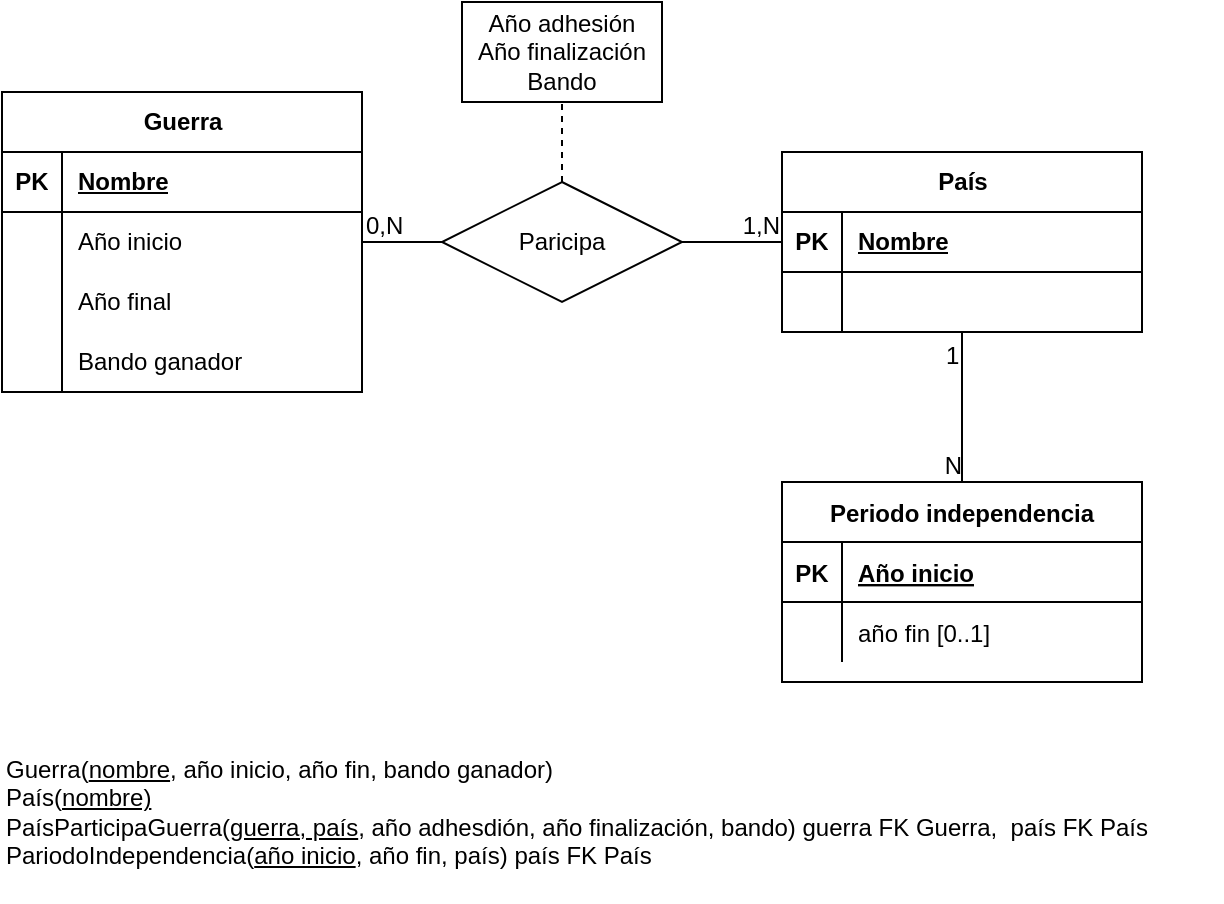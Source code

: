 <mxfile version="20.3.0" type="device"><diagram name="Pàgina-1" id="vfJAssFn5HT8gaMin5XS"><mxGraphModel dx="1108" dy="553" grid="1" gridSize="10" guides="1" tooltips="1" connect="1" arrows="1" fold="1" page="1" pageScale="1" pageWidth="827" pageHeight="1169" math="0" shadow="0"><root><mxCell id="0"/><mxCell id="1" parent="0"/><mxCell id="yTHMUWBP9qsbDvrh_R-C-1" value="Guerra" style="shape=table;startSize=30;container=1;collapsible=1;childLayout=tableLayout;fixedRows=1;rowLines=0;fontStyle=1;align=center;resizeLast=1;html=1;" parent="1" vertex="1"><mxGeometry x="60" y="85" width="180" height="150" as="geometry"/></mxCell><mxCell id="yTHMUWBP9qsbDvrh_R-C-2" value="" style="shape=tableRow;horizontal=0;startSize=0;swimlaneHead=0;swimlaneBody=0;fillColor=none;collapsible=0;dropTarget=0;points=[[0,0.5],[1,0.5]];portConstraint=eastwest;top=0;left=0;right=0;bottom=1;" parent="yTHMUWBP9qsbDvrh_R-C-1" vertex="1"><mxGeometry y="30" width="180" height="30" as="geometry"/></mxCell><mxCell id="yTHMUWBP9qsbDvrh_R-C-3" value="PK" style="shape=partialRectangle;connectable=0;fillColor=none;top=0;left=0;bottom=0;right=0;fontStyle=1;overflow=hidden;whiteSpace=wrap;html=1;" parent="yTHMUWBP9qsbDvrh_R-C-2" vertex="1"><mxGeometry width="30" height="30" as="geometry"><mxRectangle width="30" height="30" as="alternateBounds"/></mxGeometry></mxCell><mxCell id="yTHMUWBP9qsbDvrh_R-C-4" value="Nombre" style="shape=partialRectangle;connectable=0;fillColor=none;top=0;left=0;bottom=0;right=0;align=left;spacingLeft=6;fontStyle=5;overflow=hidden;whiteSpace=wrap;html=1;" parent="yTHMUWBP9qsbDvrh_R-C-2" vertex="1"><mxGeometry x="30" width="150" height="30" as="geometry"><mxRectangle width="150" height="30" as="alternateBounds"/></mxGeometry></mxCell><mxCell id="yTHMUWBP9qsbDvrh_R-C-5" value="" style="shape=tableRow;horizontal=0;startSize=0;swimlaneHead=0;swimlaneBody=0;fillColor=none;collapsible=0;dropTarget=0;points=[[0,0.5],[1,0.5]];portConstraint=eastwest;top=0;left=0;right=0;bottom=0;" parent="yTHMUWBP9qsbDvrh_R-C-1" vertex="1"><mxGeometry y="60" width="180" height="30" as="geometry"/></mxCell><mxCell id="yTHMUWBP9qsbDvrh_R-C-6" value="" style="shape=partialRectangle;connectable=0;fillColor=none;top=0;left=0;bottom=0;right=0;editable=1;overflow=hidden;whiteSpace=wrap;html=1;" parent="yTHMUWBP9qsbDvrh_R-C-5" vertex="1"><mxGeometry width="30" height="30" as="geometry"><mxRectangle width="30" height="30" as="alternateBounds"/></mxGeometry></mxCell><mxCell id="yTHMUWBP9qsbDvrh_R-C-7" value="Año inicio" style="shape=partialRectangle;connectable=0;fillColor=none;top=0;left=0;bottom=0;right=0;align=left;spacingLeft=6;overflow=hidden;whiteSpace=wrap;html=1;" parent="yTHMUWBP9qsbDvrh_R-C-5" vertex="1"><mxGeometry x="30" width="150" height="30" as="geometry"><mxRectangle width="150" height="30" as="alternateBounds"/></mxGeometry></mxCell><mxCell id="yTHMUWBP9qsbDvrh_R-C-8" value="" style="shape=tableRow;horizontal=0;startSize=0;swimlaneHead=0;swimlaneBody=0;fillColor=none;collapsible=0;dropTarget=0;points=[[0,0.5],[1,0.5]];portConstraint=eastwest;top=0;left=0;right=0;bottom=0;" parent="yTHMUWBP9qsbDvrh_R-C-1" vertex="1"><mxGeometry y="90" width="180" height="30" as="geometry"/></mxCell><mxCell id="yTHMUWBP9qsbDvrh_R-C-9" value="" style="shape=partialRectangle;connectable=0;fillColor=none;top=0;left=0;bottom=0;right=0;editable=1;overflow=hidden;whiteSpace=wrap;html=1;" parent="yTHMUWBP9qsbDvrh_R-C-8" vertex="1"><mxGeometry width="30" height="30" as="geometry"><mxRectangle width="30" height="30" as="alternateBounds"/></mxGeometry></mxCell><mxCell id="yTHMUWBP9qsbDvrh_R-C-10" value="Año final" style="shape=partialRectangle;connectable=0;fillColor=none;top=0;left=0;bottom=0;right=0;align=left;spacingLeft=6;overflow=hidden;whiteSpace=wrap;html=1;" parent="yTHMUWBP9qsbDvrh_R-C-8" vertex="1"><mxGeometry x="30" width="150" height="30" as="geometry"><mxRectangle width="150" height="30" as="alternateBounds"/></mxGeometry></mxCell><mxCell id="yTHMUWBP9qsbDvrh_R-C-11" value="" style="shape=tableRow;horizontal=0;startSize=0;swimlaneHead=0;swimlaneBody=0;fillColor=none;collapsible=0;dropTarget=0;points=[[0,0.5],[1,0.5]];portConstraint=eastwest;top=0;left=0;right=0;bottom=0;" parent="yTHMUWBP9qsbDvrh_R-C-1" vertex="1"><mxGeometry y="120" width="180" height="30" as="geometry"/></mxCell><mxCell id="yTHMUWBP9qsbDvrh_R-C-12" value="" style="shape=partialRectangle;connectable=0;fillColor=none;top=0;left=0;bottom=0;right=0;editable=1;overflow=hidden;whiteSpace=wrap;html=1;" parent="yTHMUWBP9qsbDvrh_R-C-11" vertex="1"><mxGeometry width="30" height="30" as="geometry"><mxRectangle width="30" height="30" as="alternateBounds"/></mxGeometry></mxCell><mxCell id="yTHMUWBP9qsbDvrh_R-C-13" value="Bando ganador" style="shape=partialRectangle;connectable=0;fillColor=none;top=0;left=0;bottom=0;right=0;align=left;spacingLeft=6;overflow=hidden;whiteSpace=wrap;html=1;" parent="yTHMUWBP9qsbDvrh_R-C-11" vertex="1"><mxGeometry x="30" width="150" height="30" as="geometry"><mxRectangle width="150" height="30" as="alternateBounds"/></mxGeometry></mxCell><mxCell id="yTHMUWBP9qsbDvrh_R-C-14" value="País" style="shape=table;startSize=30;container=1;collapsible=1;childLayout=tableLayout;fixedRows=1;rowLines=0;fontStyle=1;align=center;resizeLast=1;html=1;" parent="1" vertex="1"><mxGeometry x="450" y="115" width="180" height="90" as="geometry"/></mxCell><mxCell id="yTHMUWBP9qsbDvrh_R-C-15" value="" style="shape=tableRow;horizontal=0;startSize=0;swimlaneHead=0;swimlaneBody=0;fillColor=none;collapsible=0;dropTarget=0;points=[[0,0.5],[1,0.5]];portConstraint=eastwest;top=0;left=0;right=0;bottom=1;" parent="yTHMUWBP9qsbDvrh_R-C-14" vertex="1"><mxGeometry y="30" width="180" height="30" as="geometry"/></mxCell><mxCell id="yTHMUWBP9qsbDvrh_R-C-16" value="PK" style="shape=partialRectangle;connectable=0;fillColor=none;top=0;left=0;bottom=0;right=0;fontStyle=1;overflow=hidden;whiteSpace=wrap;html=1;" parent="yTHMUWBP9qsbDvrh_R-C-15" vertex="1"><mxGeometry width="30" height="30" as="geometry"><mxRectangle width="30" height="30" as="alternateBounds"/></mxGeometry></mxCell><mxCell id="yTHMUWBP9qsbDvrh_R-C-17" value="Nombre" style="shape=partialRectangle;connectable=0;fillColor=none;top=0;left=0;bottom=0;right=0;align=left;spacingLeft=6;fontStyle=5;overflow=hidden;whiteSpace=wrap;html=1;" parent="yTHMUWBP9qsbDvrh_R-C-15" vertex="1"><mxGeometry x="30" width="150" height="30" as="geometry"><mxRectangle width="150" height="30" as="alternateBounds"/></mxGeometry></mxCell><mxCell id="yTHMUWBP9qsbDvrh_R-C-18" value="" style="shape=tableRow;horizontal=0;startSize=0;swimlaneHead=0;swimlaneBody=0;fillColor=none;collapsible=0;dropTarget=0;points=[[0,0.5],[1,0.5]];portConstraint=eastwest;top=0;left=0;right=0;bottom=0;" parent="yTHMUWBP9qsbDvrh_R-C-14" vertex="1"><mxGeometry y="60" width="180" height="30" as="geometry"/></mxCell><mxCell id="yTHMUWBP9qsbDvrh_R-C-19" value="" style="shape=partialRectangle;connectable=0;fillColor=none;top=0;left=0;bottom=0;right=0;editable=1;overflow=hidden;whiteSpace=wrap;html=1;" parent="yTHMUWBP9qsbDvrh_R-C-18" vertex="1"><mxGeometry width="30" height="30" as="geometry"><mxRectangle width="30" height="30" as="alternateBounds"/></mxGeometry></mxCell><mxCell id="yTHMUWBP9qsbDvrh_R-C-20" value="" style="shape=partialRectangle;connectable=0;fillColor=none;top=0;left=0;bottom=0;right=0;align=left;spacingLeft=6;overflow=hidden;whiteSpace=wrap;html=1;" parent="yTHMUWBP9qsbDvrh_R-C-18" vertex="1"><mxGeometry x="30" width="150" height="30" as="geometry"><mxRectangle width="150" height="30" as="alternateBounds"/></mxGeometry></mxCell><mxCell id="yTHMUWBP9qsbDvrh_R-C-28" value="" style="endArrow=none;html=1;rounded=0;exitX=1;exitY=0.5;exitDx=0;exitDy=0;" parent="1" source="yTHMUWBP9qsbDvrh_R-C-38" target="yTHMUWBP9qsbDvrh_R-C-14" edge="1"><mxGeometry relative="1" as="geometry"><mxPoint x="280" y="260" as="sourcePoint"/><mxPoint x="530" y="250" as="targetPoint"/></mxGeometry></mxCell><mxCell id="yTHMUWBP9qsbDvrh_R-C-30" value="1,N" style="resizable=0;html=1;whiteSpace=wrap;align=right;verticalAlign=bottom;" parent="yTHMUWBP9qsbDvrh_R-C-28" connectable="0" vertex="1"><mxGeometry x="1" relative="1" as="geometry"/></mxCell><mxCell id="yTHMUWBP9qsbDvrh_R-C-42" value="" style="endArrow=none;html=1;rounded=0;entryX=0;entryY=0.5;entryDx=0;entryDy=0;" parent="1" source="yTHMUWBP9qsbDvrh_R-C-1" target="yTHMUWBP9qsbDvrh_R-C-38" edge="1"><mxGeometry relative="1" as="geometry"><mxPoint x="239" y="162" as="sourcePoint"/><mxPoint x="451" y="163" as="targetPoint"/></mxGeometry></mxCell><mxCell id="yTHMUWBP9qsbDvrh_R-C-43" value="0,N" style="resizable=0;html=1;whiteSpace=wrap;align=left;verticalAlign=bottom;" parent="yTHMUWBP9qsbDvrh_R-C-42" connectable="0" vertex="1"><mxGeometry x="-1" relative="1" as="geometry"/></mxCell><mxCell id="yTHMUWBP9qsbDvrh_R-C-38" value="Paricipa" style="shape=rhombus;perimeter=rhombusPerimeter;whiteSpace=wrap;html=1;align=center;" parent="1" vertex="1"><mxGeometry x="280" y="130" width="120" height="60" as="geometry"/></mxCell><mxCell id="yTHMUWBP9qsbDvrh_R-C-47" value="Año adhesión&lt;br&gt;Año finalización&lt;br&gt;Bando" style="whiteSpace=wrap;html=1;align=center;" parent="1" vertex="1"><mxGeometry x="290" y="40" width="100" height="50" as="geometry"/></mxCell><mxCell id="yTHMUWBP9qsbDvrh_R-C-50" value="" style="endArrow=none;dashed=1;html=1;rounded=0;" parent="1" source="yTHMUWBP9qsbDvrh_R-C-38" target="yTHMUWBP9qsbDvrh_R-C-47" edge="1"><mxGeometry width="50" height="50" relative="1" as="geometry"><mxPoint x="240" y="430" as="sourcePoint"/><mxPoint x="290" y="380" as="targetPoint"/></mxGeometry></mxCell><mxCell id="UHGDOKrEGcRhMHxvNWov-1" value="Periodo independencia" style="shape=table;startSize=30;container=1;collapsible=1;childLayout=tableLayout;fixedRows=1;rowLines=0;fontStyle=1;align=center;resizeLast=1;" vertex="1" parent="1"><mxGeometry x="450" y="280" width="180" height="100" as="geometry"/></mxCell><mxCell id="UHGDOKrEGcRhMHxvNWov-2" value="" style="shape=tableRow;horizontal=0;startSize=0;swimlaneHead=0;swimlaneBody=0;fillColor=none;collapsible=0;dropTarget=0;points=[[0,0.5],[1,0.5]];portConstraint=eastwest;top=0;left=0;right=0;bottom=1;" vertex="1" parent="UHGDOKrEGcRhMHxvNWov-1"><mxGeometry y="30" width="180" height="30" as="geometry"/></mxCell><mxCell id="UHGDOKrEGcRhMHxvNWov-3" value="PK" style="shape=partialRectangle;connectable=0;fillColor=none;top=0;left=0;bottom=0;right=0;fontStyle=1;overflow=hidden;" vertex="1" parent="UHGDOKrEGcRhMHxvNWov-2"><mxGeometry width="30" height="30" as="geometry"><mxRectangle width="30" height="30" as="alternateBounds"/></mxGeometry></mxCell><mxCell id="UHGDOKrEGcRhMHxvNWov-4" value="Año inicio" style="shape=partialRectangle;connectable=0;fillColor=none;top=0;left=0;bottom=0;right=0;align=left;spacingLeft=6;fontStyle=5;overflow=hidden;" vertex="1" parent="UHGDOKrEGcRhMHxvNWov-2"><mxGeometry x="30" width="150" height="30" as="geometry"><mxRectangle width="150" height="30" as="alternateBounds"/></mxGeometry></mxCell><mxCell id="UHGDOKrEGcRhMHxvNWov-5" value="" style="shape=tableRow;horizontal=0;startSize=0;swimlaneHead=0;swimlaneBody=0;fillColor=none;collapsible=0;dropTarget=0;points=[[0,0.5],[1,0.5]];portConstraint=eastwest;top=0;left=0;right=0;bottom=0;" vertex="1" parent="UHGDOKrEGcRhMHxvNWov-1"><mxGeometry y="60" width="180" height="30" as="geometry"/></mxCell><mxCell id="UHGDOKrEGcRhMHxvNWov-6" value="" style="shape=partialRectangle;connectable=0;fillColor=none;top=0;left=0;bottom=0;right=0;editable=1;overflow=hidden;" vertex="1" parent="UHGDOKrEGcRhMHxvNWov-5"><mxGeometry width="30" height="30" as="geometry"><mxRectangle width="30" height="30" as="alternateBounds"/></mxGeometry></mxCell><mxCell id="UHGDOKrEGcRhMHxvNWov-7" value="año fin [0..1]" style="shape=partialRectangle;connectable=0;fillColor=none;top=0;left=0;bottom=0;right=0;align=left;spacingLeft=6;overflow=hidden;" vertex="1" parent="UHGDOKrEGcRhMHxvNWov-5"><mxGeometry x="30" width="150" height="30" as="geometry"><mxRectangle width="150" height="30" as="alternateBounds"/></mxGeometry></mxCell><mxCell id="UHGDOKrEGcRhMHxvNWov-14" value="" style="endArrow=none;html=1;rounded=0;" edge="1" parent="1" source="yTHMUWBP9qsbDvrh_R-C-14" target="UHGDOKrEGcRhMHxvNWov-1"><mxGeometry relative="1" as="geometry"><mxPoint x="310" y="400" as="sourcePoint"/><mxPoint x="470" y="400" as="targetPoint"/></mxGeometry></mxCell><mxCell id="UHGDOKrEGcRhMHxvNWov-15" value="1" style="resizable=0;html=1;align=left;verticalAlign=bottom;" connectable="0" vertex="1" parent="UHGDOKrEGcRhMHxvNWov-14"><mxGeometry x="-1" relative="1" as="geometry"><mxPoint x="-10" y="20" as="offset"/></mxGeometry></mxCell><mxCell id="UHGDOKrEGcRhMHxvNWov-16" value="N" style="resizable=0;html=1;align=right;verticalAlign=bottom;" connectable="0" vertex="1" parent="UHGDOKrEGcRhMHxvNWov-14"><mxGeometry x="1" relative="1" as="geometry"/></mxCell><mxCell id="UHGDOKrEGcRhMHxvNWov-17" value="Guerra(&lt;u&gt;nombre&lt;/u&gt;, año inicio, año fin, bando ganador)&lt;br&gt;País(&lt;u&gt;nombre)&lt;br&gt;&lt;/u&gt;PaísParticipaGuerra(&lt;u&gt;guerra, país&lt;/u&gt;, año adhesdión, año finalización, bando) guerra FK Guerra,&amp;nbsp; país FK País&lt;br&gt;PariodoIndependencia(&lt;u&gt;año inicio&lt;/u&gt;, año fin, país) país FK País" style="text;html=1;strokeColor=none;fillColor=none;align=left;verticalAlign=middle;whiteSpace=wrap;rounded=0;" vertex="1" parent="1"><mxGeometry x="60" y="400" width="610" height="90" as="geometry"/></mxCell></root></mxGraphModel></diagram></mxfile>